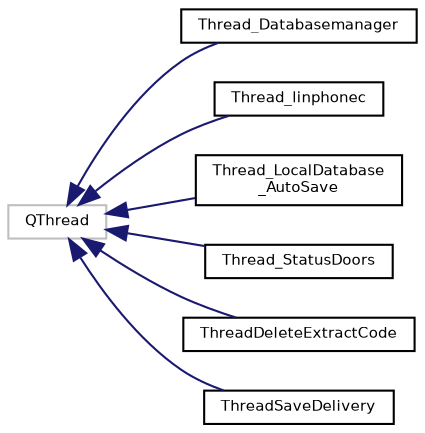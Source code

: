 digraph "Graphe hiérarchique des classes"
{
 // INTERACTIVE_SVG=YES
  bgcolor="transparent";
  edge [fontname="Helvetica",fontsize="7",labelfontname="Helvetica",labelfontsize="7"];
  node [fontname="Helvetica",fontsize="7",shape=record];
  rankdir="LR";
  Node1 [label="QThread",height=0.2,width=0.4,color="grey75"];
  Node1 -> Node2 [dir="back",color="midnightblue",fontsize="7",style="solid",fontname="Helvetica"];
  Node2 [label="Thread_Databasemanager",height=0.2,width=0.4,color="black",URL="$class_thread___databasemanager.html",tooltip="classe Thread_Databasemanager, hérite de QThread pour effectuer le traitement sur la base de données ..."];
  Node1 -> Node3 [dir="back",color="midnightblue",fontsize="7",style="solid",fontname="Helvetica"];
  Node3 [label="Thread_linphonec",height=0.2,width=0.4,color="black",URL="$class_thread__linphonec.html"];
  Node1 -> Node4 [dir="back",color="midnightblue",fontsize="7",style="solid",fontname="Helvetica"];
  Node4 [label="Thread_LocalDatabase\l_AutoSave",height=0.2,width=0.4,color="black",URL="$class_thread___local_database___auto_save.html",tooltip="classe Thread_LocalDatabase_AutoSave, hérite de QThread pour effectuer la sauvegarde de la base de do..."];
  Node1 -> Node5 [dir="back",color="midnightblue",fontsize="7",style="solid",fontname="Helvetica"];
  Node5 [label="Thread_StatusDoors",height=0.2,width=0.4,color="black",URL="$class_thread___status_doors.html"];
  Node1 -> Node6 [dir="back",color="midnightblue",fontsize="7",style="solid",fontname="Helvetica"];
  Node6 [label="ThreadDeleteExtractCode",height=0.2,width=0.4,color="black",URL="$class_thread_delete_extract_code.html"];
  Node1 -> Node7 [dir="back",color="midnightblue",fontsize="7",style="solid",fontname="Helvetica"];
  Node7 [label="ThreadSaveDelivery",height=0.2,width=0.4,color="black",URL="$class_thread_save_delivery.html"];
}
